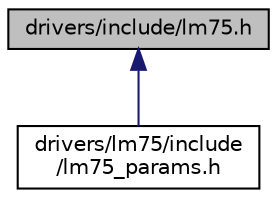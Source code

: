 digraph "drivers/include/lm75.h"
{
 // LATEX_PDF_SIZE
  edge [fontname="Helvetica",fontsize="10",labelfontname="Helvetica",labelfontsize="10"];
  node [fontname="Helvetica",fontsize="10",shape=record];
  Node1 [label="drivers/include/lm75.h",height=0.2,width=0.4,color="black", fillcolor="grey75", style="filled", fontcolor="black",tooltip="Driver for the LM75 temperature sensor."];
  Node1 -> Node2 [dir="back",color="midnightblue",fontsize="10",style="solid",fontname="Helvetica"];
  Node2 [label="drivers/lm75/include\l/lm75_params.h",height=0.2,width=0.4,color="black", fillcolor="white", style="filled",URL="$lm75__params_8h.html",tooltip="Default configuration parameters for the lm75 sensors."];
}
